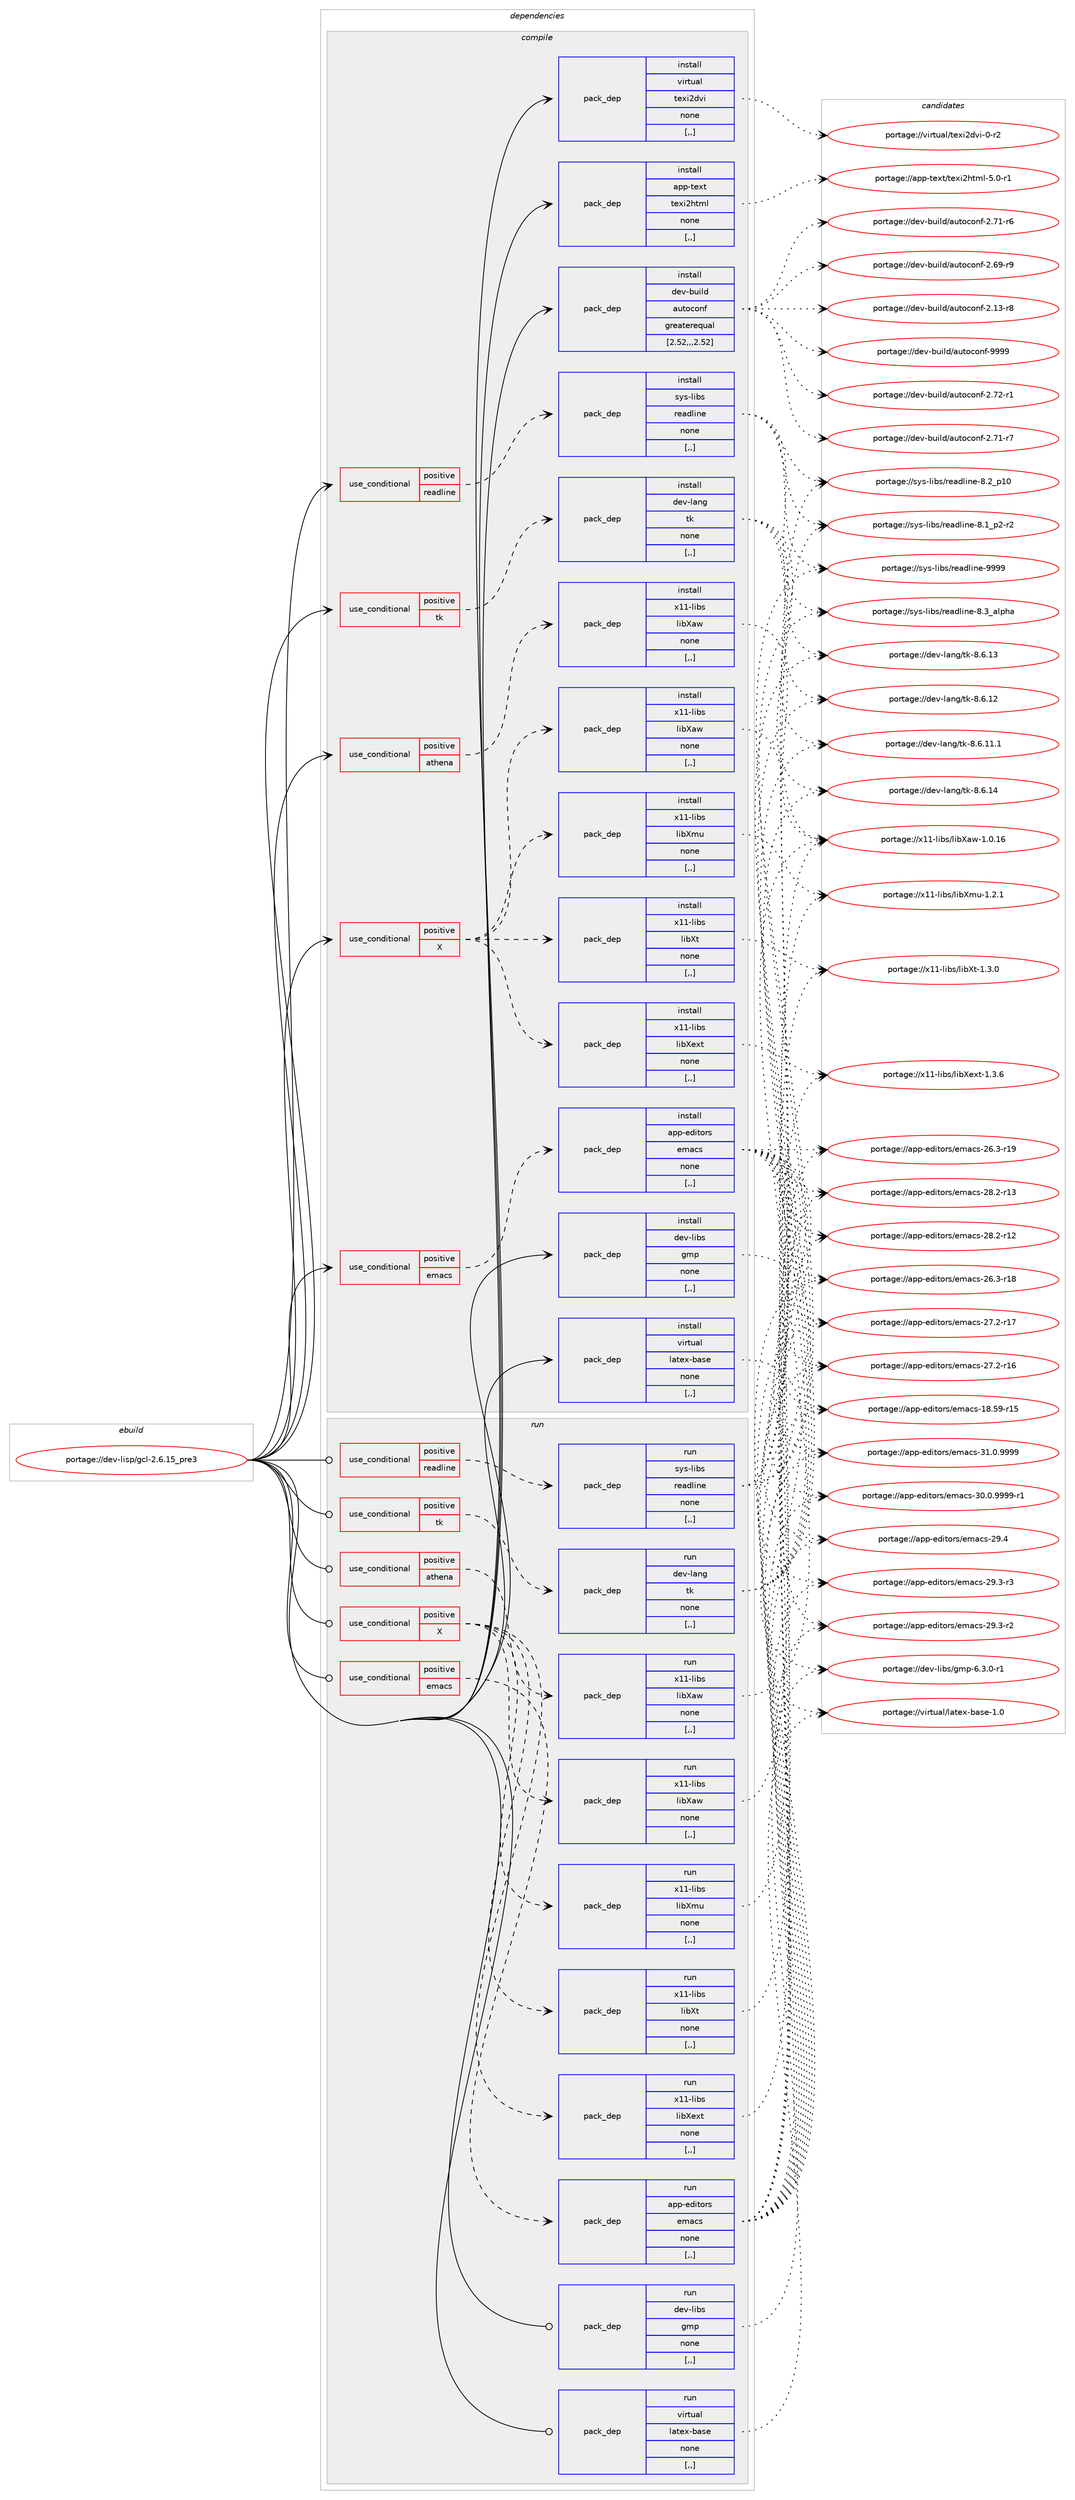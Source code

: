 digraph prolog {

# *************
# Graph options
# *************

newrank=true;
concentrate=true;
compound=true;
graph [rankdir=LR,fontname=Helvetica,fontsize=10,ranksep=1.5];#, ranksep=2.5, nodesep=0.2];
edge  [arrowhead=vee];
node  [fontname=Helvetica,fontsize=10];

# **********
# The ebuild
# **********

subgraph cluster_leftcol {
color=gray;
label=<<i>ebuild</i>>;
id [label="portage://dev-lisp/gcl-2.6.15_pre3", color=red, width=4, href="../dev-lisp/gcl-2.6.15_pre3.svg"];
}

# ****************
# The dependencies
# ****************

subgraph cluster_midcol {
color=gray;
label=<<i>dependencies</i>>;
subgraph cluster_compile {
fillcolor="#eeeeee";
style=filled;
label=<<i>compile</i>>;
subgraph cond28916 {
dependency116279 [label=<<TABLE BORDER="0" CELLBORDER="1" CELLSPACING="0" CELLPADDING="4"><TR><TD ROWSPAN="3" CELLPADDING="10">use_conditional</TD></TR><TR><TD>positive</TD></TR><TR><TD>X</TD></TR></TABLE>>, shape=none, color=red];
subgraph pack86163 {
dependency116280 [label=<<TABLE BORDER="0" CELLBORDER="1" CELLSPACING="0" CELLPADDING="4" WIDTH="220"><TR><TD ROWSPAN="6" CELLPADDING="30">pack_dep</TD></TR><TR><TD WIDTH="110">install</TD></TR><TR><TD>x11-libs</TD></TR><TR><TD>libXt</TD></TR><TR><TD>none</TD></TR><TR><TD>[,,]</TD></TR></TABLE>>, shape=none, color=blue];
}
dependency116279:e -> dependency116280:w [weight=20,style="dashed",arrowhead="vee"];
subgraph pack86164 {
dependency116281 [label=<<TABLE BORDER="0" CELLBORDER="1" CELLSPACING="0" CELLPADDING="4" WIDTH="220"><TR><TD ROWSPAN="6" CELLPADDING="30">pack_dep</TD></TR><TR><TD WIDTH="110">install</TD></TR><TR><TD>x11-libs</TD></TR><TR><TD>libXext</TD></TR><TR><TD>none</TD></TR><TR><TD>[,,]</TD></TR></TABLE>>, shape=none, color=blue];
}
dependency116279:e -> dependency116281:w [weight=20,style="dashed",arrowhead="vee"];
subgraph pack86165 {
dependency116282 [label=<<TABLE BORDER="0" CELLBORDER="1" CELLSPACING="0" CELLPADDING="4" WIDTH="220"><TR><TD ROWSPAN="6" CELLPADDING="30">pack_dep</TD></TR><TR><TD WIDTH="110">install</TD></TR><TR><TD>x11-libs</TD></TR><TR><TD>libXmu</TD></TR><TR><TD>none</TD></TR><TR><TD>[,,]</TD></TR></TABLE>>, shape=none, color=blue];
}
dependency116279:e -> dependency116282:w [weight=20,style="dashed",arrowhead="vee"];
subgraph pack86166 {
dependency116283 [label=<<TABLE BORDER="0" CELLBORDER="1" CELLSPACING="0" CELLPADDING="4" WIDTH="220"><TR><TD ROWSPAN="6" CELLPADDING="30">pack_dep</TD></TR><TR><TD WIDTH="110">install</TD></TR><TR><TD>x11-libs</TD></TR><TR><TD>libXaw</TD></TR><TR><TD>none</TD></TR><TR><TD>[,,]</TD></TR></TABLE>>, shape=none, color=blue];
}
dependency116279:e -> dependency116283:w [weight=20,style="dashed",arrowhead="vee"];
}
id:e -> dependency116279:w [weight=20,style="solid",arrowhead="vee"];
subgraph cond28917 {
dependency116284 [label=<<TABLE BORDER="0" CELLBORDER="1" CELLSPACING="0" CELLPADDING="4"><TR><TD ROWSPAN="3" CELLPADDING="10">use_conditional</TD></TR><TR><TD>positive</TD></TR><TR><TD>athena</TD></TR></TABLE>>, shape=none, color=red];
subgraph pack86167 {
dependency116285 [label=<<TABLE BORDER="0" CELLBORDER="1" CELLSPACING="0" CELLPADDING="4" WIDTH="220"><TR><TD ROWSPAN="6" CELLPADDING="30">pack_dep</TD></TR><TR><TD WIDTH="110">install</TD></TR><TR><TD>x11-libs</TD></TR><TR><TD>libXaw</TD></TR><TR><TD>none</TD></TR><TR><TD>[,,]</TD></TR></TABLE>>, shape=none, color=blue];
}
dependency116284:e -> dependency116285:w [weight=20,style="dashed",arrowhead="vee"];
}
id:e -> dependency116284:w [weight=20,style="solid",arrowhead="vee"];
subgraph cond28918 {
dependency116286 [label=<<TABLE BORDER="0" CELLBORDER="1" CELLSPACING="0" CELLPADDING="4"><TR><TD ROWSPAN="3" CELLPADDING="10">use_conditional</TD></TR><TR><TD>positive</TD></TR><TR><TD>emacs</TD></TR></TABLE>>, shape=none, color=red];
subgraph pack86168 {
dependency116287 [label=<<TABLE BORDER="0" CELLBORDER="1" CELLSPACING="0" CELLPADDING="4" WIDTH="220"><TR><TD ROWSPAN="6" CELLPADDING="30">pack_dep</TD></TR><TR><TD WIDTH="110">install</TD></TR><TR><TD>app-editors</TD></TR><TR><TD>emacs</TD></TR><TR><TD>none</TD></TR><TR><TD>[,,]</TD></TR></TABLE>>, shape=none, color=blue];
}
dependency116286:e -> dependency116287:w [weight=20,style="dashed",arrowhead="vee"];
}
id:e -> dependency116286:w [weight=20,style="solid",arrowhead="vee"];
subgraph cond28919 {
dependency116288 [label=<<TABLE BORDER="0" CELLBORDER="1" CELLSPACING="0" CELLPADDING="4"><TR><TD ROWSPAN="3" CELLPADDING="10">use_conditional</TD></TR><TR><TD>positive</TD></TR><TR><TD>readline</TD></TR></TABLE>>, shape=none, color=red];
subgraph pack86169 {
dependency116289 [label=<<TABLE BORDER="0" CELLBORDER="1" CELLSPACING="0" CELLPADDING="4" WIDTH="220"><TR><TD ROWSPAN="6" CELLPADDING="30">pack_dep</TD></TR><TR><TD WIDTH="110">install</TD></TR><TR><TD>sys-libs</TD></TR><TR><TD>readline</TD></TR><TR><TD>none</TD></TR><TR><TD>[,,]</TD></TR></TABLE>>, shape=none, color=blue];
}
dependency116288:e -> dependency116289:w [weight=20,style="dashed",arrowhead="vee"];
}
id:e -> dependency116288:w [weight=20,style="solid",arrowhead="vee"];
subgraph cond28920 {
dependency116290 [label=<<TABLE BORDER="0" CELLBORDER="1" CELLSPACING="0" CELLPADDING="4"><TR><TD ROWSPAN="3" CELLPADDING="10">use_conditional</TD></TR><TR><TD>positive</TD></TR><TR><TD>tk</TD></TR></TABLE>>, shape=none, color=red];
subgraph pack86170 {
dependency116291 [label=<<TABLE BORDER="0" CELLBORDER="1" CELLSPACING="0" CELLPADDING="4" WIDTH="220"><TR><TD ROWSPAN="6" CELLPADDING="30">pack_dep</TD></TR><TR><TD WIDTH="110">install</TD></TR><TR><TD>dev-lang</TD></TR><TR><TD>tk</TD></TR><TR><TD>none</TD></TR><TR><TD>[,,]</TD></TR></TABLE>>, shape=none, color=blue];
}
dependency116290:e -> dependency116291:w [weight=20,style="dashed",arrowhead="vee"];
}
id:e -> dependency116290:w [weight=20,style="solid",arrowhead="vee"];
subgraph pack86171 {
dependency116292 [label=<<TABLE BORDER="0" CELLBORDER="1" CELLSPACING="0" CELLPADDING="4" WIDTH="220"><TR><TD ROWSPAN="6" CELLPADDING="30">pack_dep</TD></TR><TR><TD WIDTH="110">install</TD></TR><TR><TD>app-text</TD></TR><TR><TD>texi2html</TD></TR><TR><TD>none</TD></TR><TR><TD>[,,]</TD></TR></TABLE>>, shape=none, color=blue];
}
id:e -> dependency116292:w [weight=20,style="solid",arrowhead="vee"];
subgraph pack86172 {
dependency116293 [label=<<TABLE BORDER="0" CELLBORDER="1" CELLSPACING="0" CELLPADDING="4" WIDTH="220"><TR><TD ROWSPAN="6" CELLPADDING="30">pack_dep</TD></TR><TR><TD WIDTH="110">install</TD></TR><TR><TD>dev-build</TD></TR><TR><TD>autoconf</TD></TR><TR><TD>greaterequal</TD></TR><TR><TD>[2.52,,,2.52]</TD></TR></TABLE>>, shape=none, color=blue];
}
id:e -> dependency116293:w [weight=20,style="solid",arrowhead="vee"];
subgraph pack86173 {
dependency116294 [label=<<TABLE BORDER="0" CELLBORDER="1" CELLSPACING="0" CELLPADDING="4" WIDTH="220"><TR><TD ROWSPAN="6" CELLPADDING="30">pack_dep</TD></TR><TR><TD WIDTH="110">install</TD></TR><TR><TD>dev-libs</TD></TR><TR><TD>gmp</TD></TR><TR><TD>none</TD></TR><TR><TD>[,,]</TD></TR></TABLE>>, shape=none, color=blue];
}
id:e -> dependency116294:w [weight=20,style="solid",arrowhead="vee"];
subgraph pack86174 {
dependency116295 [label=<<TABLE BORDER="0" CELLBORDER="1" CELLSPACING="0" CELLPADDING="4" WIDTH="220"><TR><TD ROWSPAN="6" CELLPADDING="30">pack_dep</TD></TR><TR><TD WIDTH="110">install</TD></TR><TR><TD>virtual</TD></TR><TR><TD>latex-base</TD></TR><TR><TD>none</TD></TR><TR><TD>[,,]</TD></TR></TABLE>>, shape=none, color=blue];
}
id:e -> dependency116295:w [weight=20,style="solid",arrowhead="vee"];
subgraph pack86175 {
dependency116296 [label=<<TABLE BORDER="0" CELLBORDER="1" CELLSPACING="0" CELLPADDING="4" WIDTH="220"><TR><TD ROWSPAN="6" CELLPADDING="30">pack_dep</TD></TR><TR><TD WIDTH="110">install</TD></TR><TR><TD>virtual</TD></TR><TR><TD>texi2dvi</TD></TR><TR><TD>none</TD></TR><TR><TD>[,,]</TD></TR></TABLE>>, shape=none, color=blue];
}
id:e -> dependency116296:w [weight=20,style="solid",arrowhead="vee"];
}
subgraph cluster_compileandrun {
fillcolor="#eeeeee";
style=filled;
label=<<i>compile and run</i>>;
}
subgraph cluster_run {
fillcolor="#eeeeee";
style=filled;
label=<<i>run</i>>;
subgraph cond28921 {
dependency116297 [label=<<TABLE BORDER="0" CELLBORDER="1" CELLSPACING="0" CELLPADDING="4"><TR><TD ROWSPAN="3" CELLPADDING="10">use_conditional</TD></TR><TR><TD>positive</TD></TR><TR><TD>X</TD></TR></TABLE>>, shape=none, color=red];
subgraph pack86176 {
dependency116298 [label=<<TABLE BORDER="0" CELLBORDER="1" CELLSPACING="0" CELLPADDING="4" WIDTH="220"><TR><TD ROWSPAN="6" CELLPADDING="30">pack_dep</TD></TR><TR><TD WIDTH="110">run</TD></TR><TR><TD>x11-libs</TD></TR><TR><TD>libXt</TD></TR><TR><TD>none</TD></TR><TR><TD>[,,]</TD></TR></TABLE>>, shape=none, color=blue];
}
dependency116297:e -> dependency116298:w [weight=20,style="dashed",arrowhead="vee"];
subgraph pack86177 {
dependency116299 [label=<<TABLE BORDER="0" CELLBORDER="1" CELLSPACING="0" CELLPADDING="4" WIDTH="220"><TR><TD ROWSPAN="6" CELLPADDING="30">pack_dep</TD></TR><TR><TD WIDTH="110">run</TD></TR><TR><TD>x11-libs</TD></TR><TR><TD>libXext</TD></TR><TR><TD>none</TD></TR><TR><TD>[,,]</TD></TR></TABLE>>, shape=none, color=blue];
}
dependency116297:e -> dependency116299:w [weight=20,style="dashed",arrowhead="vee"];
subgraph pack86178 {
dependency116300 [label=<<TABLE BORDER="0" CELLBORDER="1" CELLSPACING="0" CELLPADDING="4" WIDTH="220"><TR><TD ROWSPAN="6" CELLPADDING="30">pack_dep</TD></TR><TR><TD WIDTH="110">run</TD></TR><TR><TD>x11-libs</TD></TR><TR><TD>libXmu</TD></TR><TR><TD>none</TD></TR><TR><TD>[,,]</TD></TR></TABLE>>, shape=none, color=blue];
}
dependency116297:e -> dependency116300:w [weight=20,style="dashed",arrowhead="vee"];
subgraph pack86179 {
dependency116301 [label=<<TABLE BORDER="0" CELLBORDER="1" CELLSPACING="0" CELLPADDING="4" WIDTH="220"><TR><TD ROWSPAN="6" CELLPADDING="30">pack_dep</TD></TR><TR><TD WIDTH="110">run</TD></TR><TR><TD>x11-libs</TD></TR><TR><TD>libXaw</TD></TR><TR><TD>none</TD></TR><TR><TD>[,,]</TD></TR></TABLE>>, shape=none, color=blue];
}
dependency116297:e -> dependency116301:w [weight=20,style="dashed",arrowhead="vee"];
}
id:e -> dependency116297:w [weight=20,style="solid",arrowhead="odot"];
subgraph cond28922 {
dependency116302 [label=<<TABLE BORDER="0" CELLBORDER="1" CELLSPACING="0" CELLPADDING="4"><TR><TD ROWSPAN="3" CELLPADDING="10">use_conditional</TD></TR><TR><TD>positive</TD></TR><TR><TD>athena</TD></TR></TABLE>>, shape=none, color=red];
subgraph pack86180 {
dependency116303 [label=<<TABLE BORDER="0" CELLBORDER="1" CELLSPACING="0" CELLPADDING="4" WIDTH="220"><TR><TD ROWSPAN="6" CELLPADDING="30">pack_dep</TD></TR><TR><TD WIDTH="110">run</TD></TR><TR><TD>x11-libs</TD></TR><TR><TD>libXaw</TD></TR><TR><TD>none</TD></TR><TR><TD>[,,]</TD></TR></TABLE>>, shape=none, color=blue];
}
dependency116302:e -> dependency116303:w [weight=20,style="dashed",arrowhead="vee"];
}
id:e -> dependency116302:w [weight=20,style="solid",arrowhead="odot"];
subgraph cond28923 {
dependency116304 [label=<<TABLE BORDER="0" CELLBORDER="1" CELLSPACING="0" CELLPADDING="4"><TR><TD ROWSPAN="3" CELLPADDING="10">use_conditional</TD></TR><TR><TD>positive</TD></TR><TR><TD>emacs</TD></TR></TABLE>>, shape=none, color=red];
subgraph pack86181 {
dependency116305 [label=<<TABLE BORDER="0" CELLBORDER="1" CELLSPACING="0" CELLPADDING="4" WIDTH="220"><TR><TD ROWSPAN="6" CELLPADDING="30">pack_dep</TD></TR><TR><TD WIDTH="110">run</TD></TR><TR><TD>app-editors</TD></TR><TR><TD>emacs</TD></TR><TR><TD>none</TD></TR><TR><TD>[,,]</TD></TR></TABLE>>, shape=none, color=blue];
}
dependency116304:e -> dependency116305:w [weight=20,style="dashed",arrowhead="vee"];
}
id:e -> dependency116304:w [weight=20,style="solid",arrowhead="odot"];
subgraph cond28924 {
dependency116306 [label=<<TABLE BORDER="0" CELLBORDER="1" CELLSPACING="0" CELLPADDING="4"><TR><TD ROWSPAN="3" CELLPADDING="10">use_conditional</TD></TR><TR><TD>positive</TD></TR><TR><TD>readline</TD></TR></TABLE>>, shape=none, color=red];
subgraph pack86182 {
dependency116307 [label=<<TABLE BORDER="0" CELLBORDER="1" CELLSPACING="0" CELLPADDING="4" WIDTH="220"><TR><TD ROWSPAN="6" CELLPADDING="30">pack_dep</TD></TR><TR><TD WIDTH="110">run</TD></TR><TR><TD>sys-libs</TD></TR><TR><TD>readline</TD></TR><TR><TD>none</TD></TR><TR><TD>[,,]</TD></TR></TABLE>>, shape=none, color=blue];
}
dependency116306:e -> dependency116307:w [weight=20,style="dashed",arrowhead="vee"];
}
id:e -> dependency116306:w [weight=20,style="solid",arrowhead="odot"];
subgraph cond28925 {
dependency116308 [label=<<TABLE BORDER="0" CELLBORDER="1" CELLSPACING="0" CELLPADDING="4"><TR><TD ROWSPAN="3" CELLPADDING="10">use_conditional</TD></TR><TR><TD>positive</TD></TR><TR><TD>tk</TD></TR></TABLE>>, shape=none, color=red];
subgraph pack86183 {
dependency116309 [label=<<TABLE BORDER="0" CELLBORDER="1" CELLSPACING="0" CELLPADDING="4" WIDTH="220"><TR><TD ROWSPAN="6" CELLPADDING="30">pack_dep</TD></TR><TR><TD WIDTH="110">run</TD></TR><TR><TD>dev-lang</TD></TR><TR><TD>tk</TD></TR><TR><TD>none</TD></TR><TR><TD>[,,]</TD></TR></TABLE>>, shape=none, color=blue];
}
dependency116308:e -> dependency116309:w [weight=20,style="dashed",arrowhead="vee"];
}
id:e -> dependency116308:w [weight=20,style="solid",arrowhead="odot"];
subgraph pack86184 {
dependency116310 [label=<<TABLE BORDER="0" CELLBORDER="1" CELLSPACING="0" CELLPADDING="4" WIDTH="220"><TR><TD ROWSPAN="6" CELLPADDING="30">pack_dep</TD></TR><TR><TD WIDTH="110">run</TD></TR><TR><TD>dev-libs</TD></TR><TR><TD>gmp</TD></TR><TR><TD>none</TD></TR><TR><TD>[,,]</TD></TR></TABLE>>, shape=none, color=blue];
}
id:e -> dependency116310:w [weight=20,style="solid",arrowhead="odot"];
subgraph pack86185 {
dependency116311 [label=<<TABLE BORDER="0" CELLBORDER="1" CELLSPACING="0" CELLPADDING="4" WIDTH="220"><TR><TD ROWSPAN="6" CELLPADDING="30">pack_dep</TD></TR><TR><TD WIDTH="110">run</TD></TR><TR><TD>virtual</TD></TR><TR><TD>latex-base</TD></TR><TR><TD>none</TD></TR><TR><TD>[,,]</TD></TR></TABLE>>, shape=none, color=blue];
}
id:e -> dependency116311:w [weight=20,style="solid",arrowhead="odot"];
}
}

# **************
# The candidates
# **************

subgraph cluster_choices {
rank=same;
color=gray;
label=<<i>candidates</i>>;

subgraph choice86163 {
color=black;
nodesep=1;
choice12049494510810598115471081059888116454946514648 [label="portage://x11-libs/libXt-1.3.0", color=red, width=4,href="../x11-libs/libXt-1.3.0.svg"];
dependency116280:e -> choice12049494510810598115471081059888116454946514648:w [style=dotted,weight="100"];
}
subgraph choice86164 {
color=black;
nodesep=1;
choice12049494510810598115471081059888101120116454946514654 [label="portage://x11-libs/libXext-1.3.6", color=red, width=4,href="../x11-libs/libXext-1.3.6.svg"];
dependency116281:e -> choice12049494510810598115471081059888101120116454946514654:w [style=dotted,weight="100"];
}
subgraph choice86165 {
color=black;
nodesep=1;
choice12049494510810598115471081059888109117454946504649 [label="portage://x11-libs/libXmu-1.2.1", color=red, width=4,href="../x11-libs/libXmu-1.2.1.svg"];
dependency116282:e -> choice12049494510810598115471081059888109117454946504649:w [style=dotted,weight="100"];
}
subgraph choice86166 {
color=black;
nodesep=1;
choice120494945108105981154710810598889711945494648464954 [label="portage://x11-libs/libXaw-1.0.16", color=red, width=4,href="../x11-libs/libXaw-1.0.16.svg"];
dependency116283:e -> choice120494945108105981154710810598889711945494648464954:w [style=dotted,weight="100"];
}
subgraph choice86167 {
color=black;
nodesep=1;
choice120494945108105981154710810598889711945494648464954 [label="portage://x11-libs/libXaw-1.0.16", color=red, width=4,href="../x11-libs/libXaw-1.0.16.svg"];
dependency116285:e -> choice120494945108105981154710810598889711945494648464954:w [style=dotted,weight="100"];
}
subgraph choice86168 {
color=black;
nodesep=1;
choice971121124510110010511611111411547101109979911545514946484657575757 [label="portage://app-editors/emacs-31.0.9999", color=red, width=4,href="../app-editors/emacs-31.0.9999.svg"];
choice9711211245101100105116111114115471011099799115455148464846575757574511449 [label="portage://app-editors/emacs-30.0.9999-r1", color=red, width=4,href="../app-editors/emacs-30.0.9999-r1.svg"];
choice97112112451011001051161111141154710110997991154550574652 [label="portage://app-editors/emacs-29.4", color=red, width=4,href="../app-editors/emacs-29.4.svg"];
choice971121124510110010511611111411547101109979911545505746514511451 [label="portage://app-editors/emacs-29.3-r3", color=red, width=4,href="../app-editors/emacs-29.3-r3.svg"];
choice971121124510110010511611111411547101109979911545505746514511450 [label="portage://app-editors/emacs-29.3-r2", color=red, width=4,href="../app-editors/emacs-29.3-r2.svg"];
choice97112112451011001051161111141154710110997991154550564650451144951 [label="portage://app-editors/emacs-28.2-r13", color=red, width=4,href="../app-editors/emacs-28.2-r13.svg"];
choice97112112451011001051161111141154710110997991154550564650451144950 [label="portage://app-editors/emacs-28.2-r12", color=red, width=4,href="../app-editors/emacs-28.2-r12.svg"];
choice97112112451011001051161111141154710110997991154550554650451144955 [label="portage://app-editors/emacs-27.2-r17", color=red, width=4,href="../app-editors/emacs-27.2-r17.svg"];
choice97112112451011001051161111141154710110997991154550554650451144954 [label="portage://app-editors/emacs-27.2-r16", color=red, width=4,href="../app-editors/emacs-27.2-r16.svg"];
choice97112112451011001051161111141154710110997991154550544651451144957 [label="portage://app-editors/emacs-26.3-r19", color=red, width=4,href="../app-editors/emacs-26.3-r19.svg"];
choice97112112451011001051161111141154710110997991154550544651451144956 [label="portage://app-editors/emacs-26.3-r18", color=red, width=4,href="../app-editors/emacs-26.3-r18.svg"];
choice9711211245101100105116111114115471011099799115454956465357451144953 [label="portage://app-editors/emacs-18.59-r15", color=red, width=4,href="../app-editors/emacs-18.59-r15.svg"];
dependency116287:e -> choice971121124510110010511611111411547101109979911545514946484657575757:w [style=dotted,weight="100"];
dependency116287:e -> choice9711211245101100105116111114115471011099799115455148464846575757574511449:w [style=dotted,weight="100"];
dependency116287:e -> choice97112112451011001051161111141154710110997991154550574652:w [style=dotted,weight="100"];
dependency116287:e -> choice971121124510110010511611111411547101109979911545505746514511451:w [style=dotted,weight="100"];
dependency116287:e -> choice971121124510110010511611111411547101109979911545505746514511450:w [style=dotted,weight="100"];
dependency116287:e -> choice97112112451011001051161111141154710110997991154550564650451144951:w [style=dotted,weight="100"];
dependency116287:e -> choice97112112451011001051161111141154710110997991154550564650451144950:w [style=dotted,weight="100"];
dependency116287:e -> choice97112112451011001051161111141154710110997991154550554650451144955:w [style=dotted,weight="100"];
dependency116287:e -> choice97112112451011001051161111141154710110997991154550554650451144954:w [style=dotted,weight="100"];
dependency116287:e -> choice97112112451011001051161111141154710110997991154550544651451144957:w [style=dotted,weight="100"];
dependency116287:e -> choice97112112451011001051161111141154710110997991154550544651451144956:w [style=dotted,weight="100"];
dependency116287:e -> choice9711211245101100105116111114115471011099799115454956465357451144953:w [style=dotted,weight="100"];
}
subgraph choice86169 {
color=black;
nodesep=1;
choice115121115451081059811547114101971001081051101014557575757 [label="portage://sys-libs/readline-9999", color=red, width=4,href="../sys-libs/readline-9999.svg"];
choice1151211154510810598115471141019710010810511010145564651959710811210497 [label="portage://sys-libs/readline-8.3_alpha", color=red, width=4,href="../sys-libs/readline-8.3_alpha.svg"];
choice1151211154510810598115471141019710010810511010145564650951124948 [label="portage://sys-libs/readline-8.2_p10", color=red, width=4,href="../sys-libs/readline-8.2_p10.svg"];
choice115121115451081059811547114101971001081051101014556464995112504511450 [label="portage://sys-libs/readline-8.1_p2-r2", color=red, width=4,href="../sys-libs/readline-8.1_p2-r2.svg"];
dependency116289:e -> choice115121115451081059811547114101971001081051101014557575757:w [style=dotted,weight="100"];
dependency116289:e -> choice1151211154510810598115471141019710010810511010145564651959710811210497:w [style=dotted,weight="100"];
dependency116289:e -> choice1151211154510810598115471141019710010810511010145564650951124948:w [style=dotted,weight="100"];
dependency116289:e -> choice115121115451081059811547114101971001081051101014556464995112504511450:w [style=dotted,weight="100"];
}
subgraph choice86170 {
color=black;
nodesep=1;
choice10010111845108971101034711610745564654464952 [label="portage://dev-lang/tk-8.6.14", color=red, width=4,href="../dev-lang/tk-8.6.14.svg"];
choice10010111845108971101034711610745564654464951 [label="portage://dev-lang/tk-8.6.13", color=red, width=4,href="../dev-lang/tk-8.6.13.svg"];
choice10010111845108971101034711610745564654464950 [label="portage://dev-lang/tk-8.6.12", color=red, width=4,href="../dev-lang/tk-8.6.12.svg"];
choice100101118451089711010347116107455646544649494649 [label="portage://dev-lang/tk-8.6.11.1", color=red, width=4,href="../dev-lang/tk-8.6.11.1.svg"];
dependency116291:e -> choice10010111845108971101034711610745564654464952:w [style=dotted,weight="100"];
dependency116291:e -> choice10010111845108971101034711610745564654464951:w [style=dotted,weight="100"];
dependency116291:e -> choice10010111845108971101034711610745564654464950:w [style=dotted,weight="100"];
dependency116291:e -> choice100101118451089711010347116107455646544649494649:w [style=dotted,weight="100"];
}
subgraph choice86171 {
color=black;
nodesep=1;
choice97112112451161011201164711610112010550104116109108455346484511449 [label="portage://app-text/texi2html-5.0-r1", color=red, width=4,href="../app-text/texi2html-5.0-r1.svg"];
dependency116292:e -> choice97112112451161011201164711610112010550104116109108455346484511449:w [style=dotted,weight="100"];
}
subgraph choice86172 {
color=black;
nodesep=1;
choice10010111845981171051081004797117116111991111101024557575757 [label="portage://dev-build/autoconf-9999", color=red, width=4,href="../dev-build/autoconf-9999.svg"];
choice100101118459811710510810047971171161119911111010245504655504511449 [label="portage://dev-build/autoconf-2.72-r1", color=red, width=4,href="../dev-build/autoconf-2.72-r1.svg"];
choice100101118459811710510810047971171161119911111010245504655494511455 [label="portage://dev-build/autoconf-2.71-r7", color=red, width=4,href="../dev-build/autoconf-2.71-r7.svg"];
choice100101118459811710510810047971171161119911111010245504655494511454 [label="portage://dev-build/autoconf-2.71-r6", color=red, width=4,href="../dev-build/autoconf-2.71-r6.svg"];
choice100101118459811710510810047971171161119911111010245504654574511457 [label="portage://dev-build/autoconf-2.69-r9", color=red, width=4,href="../dev-build/autoconf-2.69-r9.svg"];
choice100101118459811710510810047971171161119911111010245504649514511456 [label="portage://dev-build/autoconf-2.13-r8", color=red, width=4,href="../dev-build/autoconf-2.13-r8.svg"];
dependency116293:e -> choice10010111845981171051081004797117116111991111101024557575757:w [style=dotted,weight="100"];
dependency116293:e -> choice100101118459811710510810047971171161119911111010245504655504511449:w [style=dotted,weight="100"];
dependency116293:e -> choice100101118459811710510810047971171161119911111010245504655494511455:w [style=dotted,weight="100"];
dependency116293:e -> choice100101118459811710510810047971171161119911111010245504655494511454:w [style=dotted,weight="100"];
dependency116293:e -> choice100101118459811710510810047971171161119911111010245504654574511457:w [style=dotted,weight="100"];
dependency116293:e -> choice100101118459811710510810047971171161119911111010245504649514511456:w [style=dotted,weight="100"];
}
subgraph choice86173 {
color=black;
nodesep=1;
choice1001011184510810598115471031091124554465146484511449 [label="portage://dev-libs/gmp-6.3.0-r1", color=red, width=4,href="../dev-libs/gmp-6.3.0-r1.svg"];
dependency116294:e -> choice1001011184510810598115471031091124554465146484511449:w [style=dotted,weight="100"];
}
subgraph choice86174 {
color=black;
nodesep=1;
choice11810511411611797108471089711610112045989711510145494648 [label="portage://virtual/latex-base-1.0", color=red, width=4,href="../virtual/latex-base-1.0.svg"];
dependency116295:e -> choice11810511411611797108471089711610112045989711510145494648:w [style=dotted,weight="100"];
}
subgraph choice86175 {
color=black;
nodesep=1;
choice11810511411611797108471161011201055010011810545484511450 [label="portage://virtual/texi2dvi-0-r2", color=red, width=4,href="../virtual/texi2dvi-0-r2.svg"];
dependency116296:e -> choice11810511411611797108471161011201055010011810545484511450:w [style=dotted,weight="100"];
}
subgraph choice86176 {
color=black;
nodesep=1;
choice12049494510810598115471081059888116454946514648 [label="portage://x11-libs/libXt-1.3.0", color=red, width=4,href="../x11-libs/libXt-1.3.0.svg"];
dependency116298:e -> choice12049494510810598115471081059888116454946514648:w [style=dotted,weight="100"];
}
subgraph choice86177 {
color=black;
nodesep=1;
choice12049494510810598115471081059888101120116454946514654 [label="portage://x11-libs/libXext-1.3.6", color=red, width=4,href="../x11-libs/libXext-1.3.6.svg"];
dependency116299:e -> choice12049494510810598115471081059888101120116454946514654:w [style=dotted,weight="100"];
}
subgraph choice86178 {
color=black;
nodesep=1;
choice12049494510810598115471081059888109117454946504649 [label="portage://x11-libs/libXmu-1.2.1", color=red, width=4,href="../x11-libs/libXmu-1.2.1.svg"];
dependency116300:e -> choice12049494510810598115471081059888109117454946504649:w [style=dotted,weight="100"];
}
subgraph choice86179 {
color=black;
nodesep=1;
choice120494945108105981154710810598889711945494648464954 [label="portage://x11-libs/libXaw-1.0.16", color=red, width=4,href="../x11-libs/libXaw-1.0.16.svg"];
dependency116301:e -> choice120494945108105981154710810598889711945494648464954:w [style=dotted,weight="100"];
}
subgraph choice86180 {
color=black;
nodesep=1;
choice120494945108105981154710810598889711945494648464954 [label="portage://x11-libs/libXaw-1.0.16", color=red, width=4,href="../x11-libs/libXaw-1.0.16.svg"];
dependency116303:e -> choice120494945108105981154710810598889711945494648464954:w [style=dotted,weight="100"];
}
subgraph choice86181 {
color=black;
nodesep=1;
choice971121124510110010511611111411547101109979911545514946484657575757 [label="portage://app-editors/emacs-31.0.9999", color=red, width=4,href="../app-editors/emacs-31.0.9999.svg"];
choice9711211245101100105116111114115471011099799115455148464846575757574511449 [label="portage://app-editors/emacs-30.0.9999-r1", color=red, width=4,href="../app-editors/emacs-30.0.9999-r1.svg"];
choice97112112451011001051161111141154710110997991154550574652 [label="portage://app-editors/emacs-29.4", color=red, width=4,href="../app-editors/emacs-29.4.svg"];
choice971121124510110010511611111411547101109979911545505746514511451 [label="portage://app-editors/emacs-29.3-r3", color=red, width=4,href="../app-editors/emacs-29.3-r3.svg"];
choice971121124510110010511611111411547101109979911545505746514511450 [label="portage://app-editors/emacs-29.3-r2", color=red, width=4,href="../app-editors/emacs-29.3-r2.svg"];
choice97112112451011001051161111141154710110997991154550564650451144951 [label="portage://app-editors/emacs-28.2-r13", color=red, width=4,href="../app-editors/emacs-28.2-r13.svg"];
choice97112112451011001051161111141154710110997991154550564650451144950 [label="portage://app-editors/emacs-28.2-r12", color=red, width=4,href="../app-editors/emacs-28.2-r12.svg"];
choice97112112451011001051161111141154710110997991154550554650451144955 [label="portage://app-editors/emacs-27.2-r17", color=red, width=4,href="../app-editors/emacs-27.2-r17.svg"];
choice97112112451011001051161111141154710110997991154550554650451144954 [label="portage://app-editors/emacs-27.2-r16", color=red, width=4,href="../app-editors/emacs-27.2-r16.svg"];
choice97112112451011001051161111141154710110997991154550544651451144957 [label="portage://app-editors/emacs-26.3-r19", color=red, width=4,href="../app-editors/emacs-26.3-r19.svg"];
choice97112112451011001051161111141154710110997991154550544651451144956 [label="portage://app-editors/emacs-26.3-r18", color=red, width=4,href="../app-editors/emacs-26.3-r18.svg"];
choice9711211245101100105116111114115471011099799115454956465357451144953 [label="portage://app-editors/emacs-18.59-r15", color=red, width=4,href="../app-editors/emacs-18.59-r15.svg"];
dependency116305:e -> choice971121124510110010511611111411547101109979911545514946484657575757:w [style=dotted,weight="100"];
dependency116305:e -> choice9711211245101100105116111114115471011099799115455148464846575757574511449:w [style=dotted,weight="100"];
dependency116305:e -> choice97112112451011001051161111141154710110997991154550574652:w [style=dotted,weight="100"];
dependency116305:e -> choice971121124510110010511611111411547101109979911545505746514511451:w [style=dotted,weight="100"];
dependency116305:e -> choice971121124510110010511611111411547101109979911545505746514511450:w [style=dotted,weight="100"];
dependency116305:e -> choice97112112451011001051161111141154710110997991154550564650451144951:w [style=dotted,weight="100"];
dependency116305:e -> choice97112112451011001051161111141154710110997991154550564650451144950:w [style=dotted,weight="100"];
dependency116305:e -> choice97112112451011001051161111141154710110997991154550554650451144955:w [style=dotted,weight="100"];
dependency116305:e -> choice97112112451011001051161111141154710110997991154550554650451144954:w [style=dotted,weight="100"];
dependency116305:e -> choice97112112451011001051161111141154710110997991154550544651451144957:w [style=dotted,weight="100"];
dependency116305:e -> choice97112112451011001051161111141154710110997991154550544651451144956:w [style=dotted,weight="100"];
dependency116305:e -> choice9711211245101100105116111114115471011099799115454956465357451144953:w [style=dotted,weight="100"];
}
subgraph choice86182 {
color=black;
nodesep=1;
choice115121115451081059811547114101971001081051101014557575757 [label="portage://sys-libs/readline-9999", color=red, width=4,href="../sys-libs/readline-9999.svg"];
choice1151211154510810598115471141019710010810511010145564651959710811210497 [label="portage://sys-libs/readline-8.3_alpha", color=red, width=4,href="../sys-libs/readline-8.3_alpha.svg"];
choice1151211154510810598115471141019710010810511010145564650951124948 [label="portage://sys-libs/readline-8.2_p10", color=red, width=4,href="../sys-libs/readline-8.2_p10.svg"];
choice115121115451081059811547114101971001081051101014556464995112504511450 [label="portage://sys-libs/readline-8.1_p2-r2", color=red, width=4,href="../sys-libs/readline-8.1_p2-r2.svg"];
dependency116307:e -> choice115121115451081059811547114101971001081051101014557575757:w [style=dotted,weight="100"];
dependency116307:e -> choice1151211154510810598115471141019710010810511010145564651959710811210497:w [style=dotted,weight="100"];
dependency116307:e -> choice1151211154510810598115471141019710010810511010145564650951124948:w [style=dotted,weight="100"];
dependency116307:e -> choice115121115451081059811547114101971001081051101014556464995112504511450:w [style=dotted,weight="100"];
}
subgraph choice86183 {
color=black;
nodesep=1;
choice10010111845108971101034711610745564654464952 [label="portage://dev-lang/tk-8.6.14", color=red, width=4,href="../dev-lang/tk-8.6.14.svg"];
choice10010111845108971101034711610745564654464951 [label="portage://dev-lang/tk-8.6.13", color=red, width=4,href="../dev-lang/tk-8.6.13.svg"];
choice10010111845108971101034711610745564654464950 [label="portage://dev-lang/tk-8.6.12", color=red, width=4,href="../dev-lang/tk-8.6.12.svg"];
choice100101118451089711010347116107455646544649494649 [label="portage://dev-lang/tk-8.6.11.1", color=red, width=4,href="../dev-lang/tk-8.6.11.1.svg"];
dependency116309:e -> choice10010111845108971101034711610745564654464952:w [style=dotted,weight="100"];
dependency116309:e -> choice10010111845108971101034711610745564654464951:w [style=dotted,weight="100"];
dependency116309:e -> choice10010111845108971101034711610745564654464950:w [style=dotted,weight="100"];
dependency116309:e -> choice100101118451089711010347116107455646544649494649:w [style=dotted,weight="100"];
}
subgraph choice86184 {
color=black;
nodesep=1;
choice1001011184510810598115471031091124554465146484511449 [label="portage://dev-libs/gmp-6.3.0-r1", color=red, width=4,href="../dev-libs/gmp-6.3.0-r1.svg"];
dependency116310:e -> choice1001011184510810598115471031091124554465146484511449:w [style=dotted,weight="100"];
}
subgraph choice86185 {
color=black;
nodesep=1;
choice11810511411611797108471089711610112045989711510145494648 [label="portage://virtual/latex-base-1.0", color=red, width=4,href="../virtual/latex-base-1.0.svg"];
dependency116311:e -> choice11810511411611797108471089711610112045989711510145494648:w [style=dotted,weight="100"];
}
}

}
